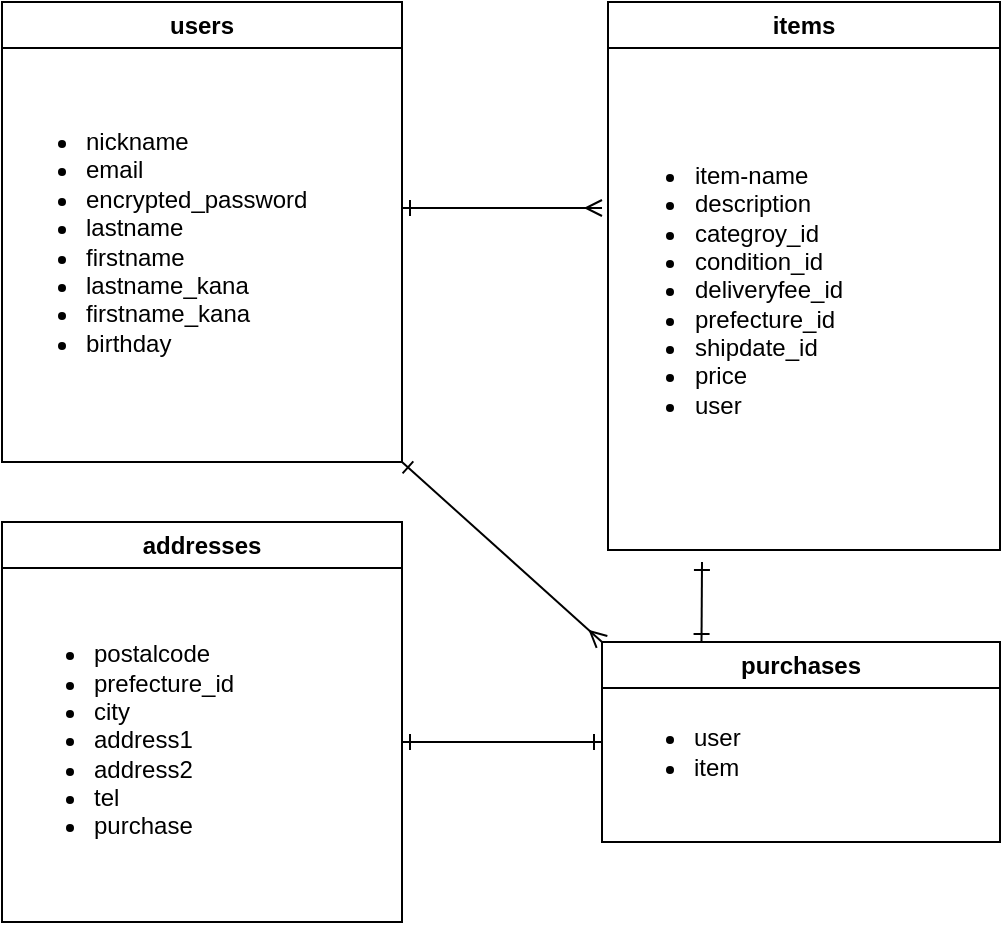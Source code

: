 <mxfile>
    <diagram id="A7Nv0EWhDO-z0_5Wbr7_" name="ページ1">
        <mxGraphModel dx="825" dy="665" grid="1" gridSize="10" guides="1" tooltips="1" connect="1" arrows="1" fold="1" page="1" pageScale="1" pageWidth="827" pageHeight="1169" math="0" shadow="0">
            <root>
                <mxCell id="0"/>
                <mxCell id="1" parent="0"/>
                <mxCell id="2" value="users" style="swimlane;whiteSpace=wrap;html=1;" parent="1" vertex="1">
                    <mxGeometry x="200" y="540" width="200" height="230" as="geometry"/>
                </mxCell>
                <mxCell id="3" value="&lt;ul&gt;&lt;li&gt;nickname&lt;/li&gt;&lt;li&gt;email&lt;/li&gt;&lt;li&gt;&lt;span style=&quot;background-color: initial;&quot;&gt;encrypted_password&lt;/span&gt;&lt;/li&gt;&lt;li&gt;&lt;span style=&quot;background-color: initial;&quot;&gt;lastname&lt;/span&gt;&lt;/li&gt;&lt;li&gt;&lt;span style=&quot;background-color: initial;&quot;&gt;firstname&lt;/span&gt;&lt;/li&gt;&lt;li&gt;lastname_kana&lt;/li&gt;&lt;li&gt;firstname_kana&lt;/li&gt;&lt;li&gt;birthday&lt;/li&gt;&lt;/ul&gt;" style="text;html=1;align=left;verticalAlign=middle;resizable=0;points=[];autosize=1;strokeColor=none;fillColor=none;" parent="2" vertex="1">
                    <mxGeometry y="20" width="170" height="200" as="geometry"/>
                </mxCell>
                <mxCell id="4" value="items" style="swimlane;whiteSpace=wrap;html=1;" parent="1" vertex="1">
                    <mxGeometry x="503" y="540" width="196" height="274" as="geometry"/>
                </mxCell>
                <mxCell id="5" value="&lt;div style=&quot;&quot;&gt;&lt;ul&gt;&lt;li style=&quot;text-align: left;&quot;&gt;item-name&lt;/li&gt;&lt;li style=&quot;text-align: left;&quot;&gt;description&lt;/li&gt;&lt;li style=&quot;text-align: left;&quot;&gt;categroy_id&lt;/li&gt;&lt;li style=&quot;text-align: left;&quot;&gt;condition_id&lt;/li&gt;&lt;li style=&quot;text-align: left;&quot;&gt;deliveryfee_id&lt;/li&gt;&lt;li style=&quot;text-align: left;&quot;&gt;prefecture_id&lt;/li&gt;&lt;li style=&quot;text-align: left;&quot;&gt;shipdate_id&lt;/li&gt;&lt;li style=&quot;text-align: left;&quot;&gt;price&lt;/li&gt;&lt;li style=&quot;text-align: left;&quot;&gt;user&lt;/li&gt;&lt;/ul&gt;&lt;/div&gt;" style="text;html=1;align=center;verticalAlign=middle;resizable=0;points=[];autosize=1;strokeColor=none;fillColor=none;" parent="4" vertex="1">
                    <mxGeometry x="-10" y="34" width="140" height="220" as="geometry"/>
                </mxCell>
                <mxCell id="8" value="addresses" style="swimlane;whiteSpace=wrap;html=1;" parent="1" vertex="1">
                    <mxGeometry x="200" y="800" width="200" height="200" as="geometry"/>
                </mxCell>
                <mxCell id="9" value="&lt;ul&gt;&lt;li&gt;postalcode&lt;/li&gt;&lt;li&gt;prefecture_id&lt;/li&gt;&lt;li&gt;city&lt;/li&gt;&lt;li&gt;address1&lt;/li&gt;&lt;li&gt;address2&lt;/li&gt;&lt;li&gt;tel&lt;/li&gt;&lt;li&gt;purchase&lt;/li&gt;&lt;/ul&gt;&lt;div style=&quot;width: 12px; z-index: 1; touch-action: none; top: 69px; left: 212px; bottom: 37px;&quot; class=&quot;geHsplit&quot;&gt;&lt;/div&gt;" style="text;html=1;strokeColor=none;fillColor=none;align=left;verticalAlign=middle;whiteSpace=wrap;rounded=0;" parent="8" vertex="1">
                    <mxGeometry x="4" y="94" width="110" height="30" as="geometry"/>
                </mxCell>
                <mxCell id="10" value="" style="endArrow=ERmany;html=1;endFill=0;startArrow=ERone;startFill=0;" parent="1" edge="1">
                    <mxGeometry width="50" height="50" relative="1" as="geometry">
                        <mxPoint x="400" y="643" as="sourcePoint"/>
                        <mxPoint x="500" y="643" as="targetPoint"/>
                    </mxGeometry>
                </mxCell>
                <mxCell id="12" value="" style="endArrow=ERmany;html=1;startArrow=ERone;startFill=0;endFill=0;entryX=0;entryY=0;entryDx=0;entryDy=0;exitX=1;exitY=1;exitDx=0;exitDy=0;" parent="1" source="2" target="15" edge="1">
                    <mxGeometry width="50" height="50" relative="1" as="geometry">
                        <mxPoint x="249" y="540" as="sourcePoint"/>
                        <mxPoint x="270" y="470" as="targetPoint"/>
                    </mxGeometry>
                </mxCell>
                <mxCell id="15" value="purchases" style="swimlane;whiteSpace=wrap;html=1;" parent="1" vertex="1">
                    <mxGeometry x="500" y="860" width="199" height="100" as="geometry"/>
                </mxCell>
                <mxCell id="16" value="&lt;ul&gt;&lt;li&gt;user&lt;/li&gt;&lt;li&gt;item&lt;/li&gt;&lt;/ul&gt;&lt;div style=&quot;width: 12px; z-index: 1; touch-action: none; top: 69px; left: 212px; bottom: 37px;&quot; class=&quot;geHsplit&quot;&gt;&lt;/div&gt;" style="text;html=1;strokeColor=none;fillColor=none;align=left;verticalAlign=middle;whiteSpace=wrap;rounded=0;" parent="15" vertex="1">
                    <mxGeometry x="4" y="40" width="110" height="30" as="geometry"/>
                </mxCell>
                <mxCell id="24" value="" style="endArrow=ERone;html=1;exitX=0.25;exitY=0;exitDx=0;exitDy=0;startArrow=ERone;startFill=0;endFill=0;" parent="1" source="15" edge="1">
                    <mxGeometry width="50" height="50" relative="1" as="geometry">
                        <mxPoint x="450" y="680" as="sourcePoint"/>
                        <mxPoint x="550" y="820" as="targetPoint"/>
                    </mxGeometry>
                </mxCell>
                <mxCell id="26" value="" style="endArrow=ERone;html=1;startArrow=ERone;startFill=0;endFill=0;" parent="1" edge="1">
                    <mxGeometry width="50" height="50" relative="1" as="geometry">
                        <mxPoint x="400" y="910" as="sourcePoint"/>
                        <mxPoint x="500" y="910" as="targetPoint"/>
                    </mxGeometry>
                </mxCell>
            </root>
        </mxGraphModel>
    </diagram>
</mxfile>